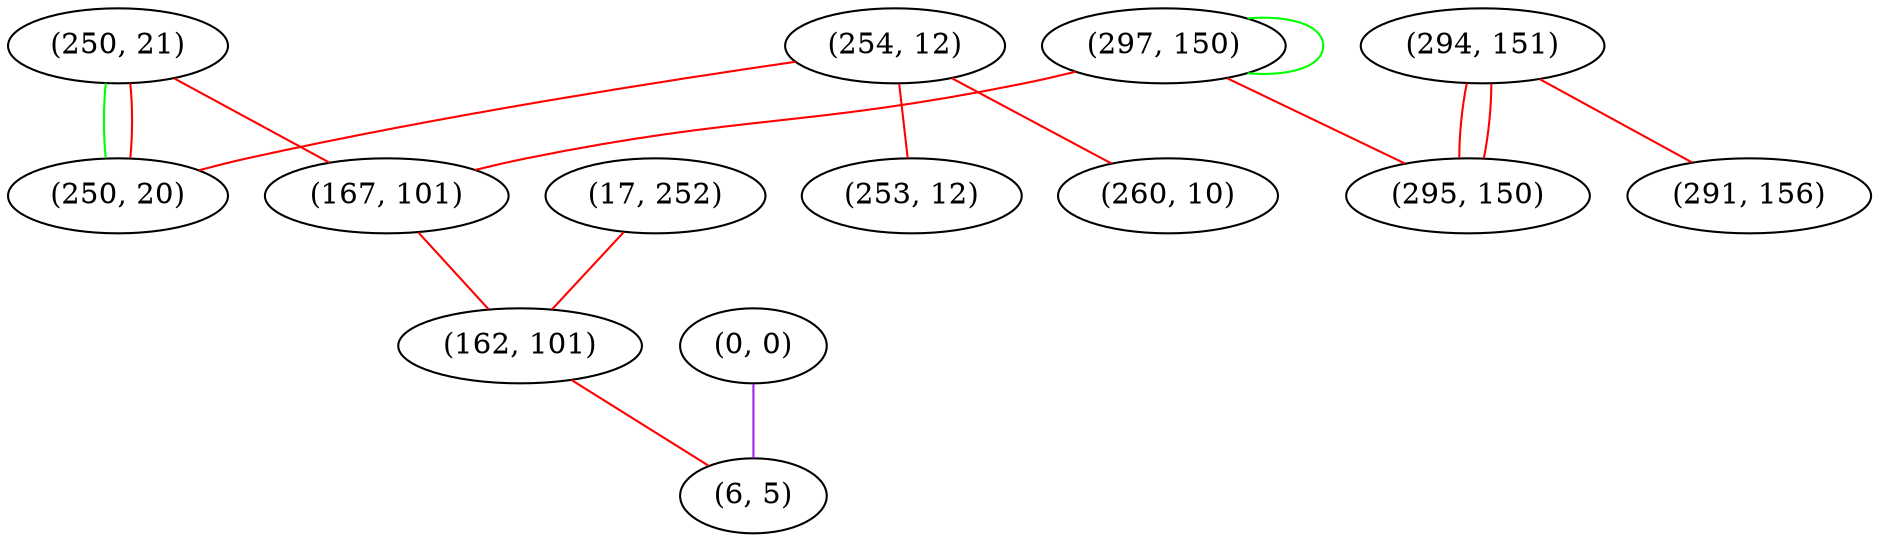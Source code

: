 graph "" {
"(254, 12)";
"(250, 21)";
"(0, 0)";
"(250, 20)";
"(17, 252)";
"(260, 10)";
"(297, 150)";
"(253, 12)";
"(167, 101)";
"(294, 151)";
"(291, 156)";
"(162, 101)";
"(295, 150)";
"(6, 5)";
"(254, 12)" -- "(260, 10)"  [color=red, key=0, weight=1];
"(254, 12)" -- "(253, 12)"  [color=red, key=0, weight=1];
"(254, 12)" -- "(250, 20)"  [color=red, key=0, weight=1];
"(250, 21)" -- "(167, 101)"  [color=red, key=0, weight=1];
"(250, 21)" -- "(250, 20)"  [color=green, key=0, weight=2];
"(250, 21)" -- "(250, 20)"  [color=red, key=1, weight=1];
"(0, 0)" -- "(6, 5)"  [color=purple, key=0, weight=4];
"(17, 252)" -- "(162, 101)"  [color=red, key=0, weight=1];
"(297, 150)" -- "(295, 150)"  [color=red, key=0, weight=1];
"(297, 150)" -- "(167, 101)"  [color=red, key=0, weight=1];
"(297, 150)" -- "(297, 150)"  [color=green, key=0, weight=2];
"(167, 101)" -- "(162, 101)"  [color=red, key=0, weight=1];
"(294, 151)" -- "(295, 150)"  [color=red, key=0, weight=1];
"(294, 151)" -- "(295, 150)"  [color=red, key=1, weight=1];
"(294, 151)" -- "(291, 156)"  [color=red, key=0, weight=1];
"(162, 101)" -- "(6, 5)"  [color=red, key=0, weight=1];
}

